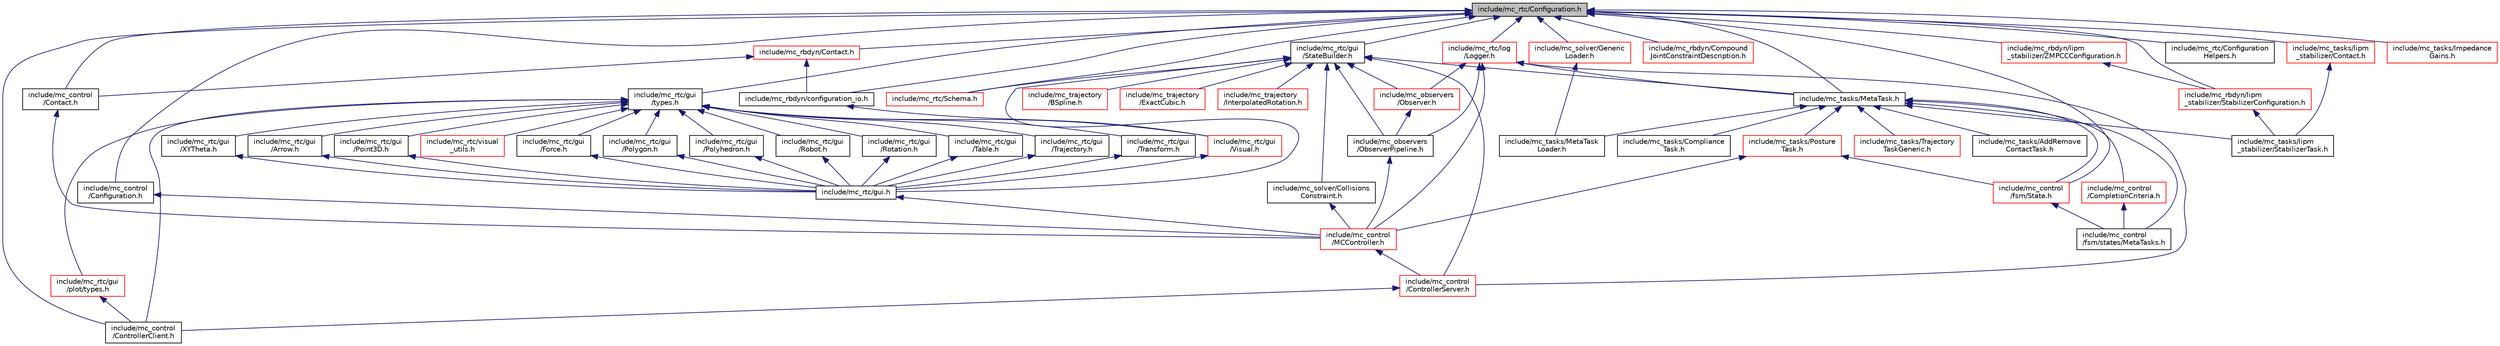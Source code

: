 digraph "include/mc_rtc/Configuration.h"
{
 // INTERACTIVE_SVG=YES
 // LATEX_PDF_SIZE
  edge [fontname="Helvetica",fontsize="10",labelfontname="Helvetica",labelfontsize="10"];
  node [fontname="Helvetica",fontsize="10",shape=record];
  Node1 [label="include/mc_rtc/Configuration.h",height=0.2,width=0.4,color="black", fillcolor="grey75", style="filled", fontcolor="black",tooltip=" "];
  Node1 -> Node2 [dir="back",color="midnightblue",fontsize="10",style="solid",fontname="Helvetica"];
  Node2 [label="include/mc_tasks/MetaTask.h",height=0.2,width=0.4,color="black", fillcolor="white", style="filled",URL="$MetaTask_8h.html",tooltip=" "];
  Node2 -> Node3 [dir="back",color="midnightblue",fontsize="10",style="solid",fontname="Helvetica"];
  Node3 [label="include/mc_control\l/CompletionCriteria.h",height=0.2,width=0.4,color="red", fillcolor="white", style="filled",URL="$CompletionCriteria_8h.html",tooltip=" "];
  Node3 -> Node4 [dir="back",color="midnightblue",fontsize="10",style="solid",fontname="Helvetica"];
  Node4 [label="include/mc_control\l/fsm/states/MetaTasks.h",height=0.2,width=0.4,color="black", fillcolor="white", style="filled",URL="$MetaTasks_8h.html",tooltip=" "];
  Node2 -> Node6 [dir="back",color="midnightblue",fontsize="10",style="solid",fontname="Helvetica"];
  Node6 [label="include/mc_tasks/Posture\lTask.h",height=0.2,width=0.4,color="red", fillcolor="white", style="filled",URL="$PostureTask_8h.html",tooltip=" "];
  Node6 -> Node7 [dir="back",color="midnightblue",fontsize="10",style="solid",fontname="Helvetica"];
  Node7 [label="include/mc_control\l/MCController.h",height=0.2,width=0.4,color="red", fillcolor="white", style="filled",URL="$MCController_8h.html",tooltip=" "];
  Node7 -> Node8 [dir="back",color="midnightblue",fontsize="10",style="solid",fontname="Helvetica"];
  Node8 [label="include/mc_control\l/ControllerServer.h",height=0.2,width=0.4,color="red", fillcolor="white", style="filled",URL="$ControllerServer_8h.html",tooltip=" "];
  Node8 -> Node9 [dir="back",color="midnightblue",fontsize="10",style="solid",fontname="Helvetica"];
  Node9 [label="include/mc_control\l/ControllerClient.h",height=0.2,width=0.4,color="black", fillcolor="white", style="filled",URL="$ControllerClient_8h.html",tooltip=" "];
  Node6 -> Node23 [dir="back",color="midnightblue",fontsize="10",style="solid",fontname="Helvetica"];
  Node23 [label="include/mc_control\l/fsm/State.h",height=0.2,width=0.4,color="red", fillcolor="white", style="filled",URL="$State_8h.html",tooltip=" "];
  Node23 -> Node4 [dir="back",color="midnightblue",fontsize="10",style="solid",fontname="Helvetica"];
  Node2 -> Node23 [dir="back",color="midnightblue",fontsize="10",style="solid",fontname="Helvetica"];
  Node2 -> Node37 [dir="back",color="midnightblue",fontsize="10",style="solid",fontname="Helvetica"];
  Node37 [label="include/mc_tasks/Trajectory\lTaskGeneric.h",height=0.2,width=0.4,color="red", fillcolor="white", style="filled",URL="$TrajectoryTaskGeneric_8h.html",tooltip=" "];
  Node2 -> Node4 [dir="back",color="midnightblue",fontsize="10",style="solid",fontname="Helvetica"];
  Node2 -> Node64 [dir="back",color="midnightblue",fontsize="10",style="solid",fontname="Helvetica"];
  Node64 [label="include/mc_tasks/AddRemove\lContactTask.h",height=0.2,width=0.4,color="black", fillcolor="white", style="filled",URL="$AddRemoveContactTask_8h.html",tooltip=" "];
  Node2 -> Node40 [dir="back",color="midnightblue",fontsize="10",style="solid",fontname="Helvetica"];
  Node40 [label="include/mc_tasks/Compliance\lTask.h",height=0.2,width=0.4,color="black", fillcolor="white", style="filled",URL="$ComplianceTask_8h.html",tooltip=" "];
  Node2 -> Node42 [dir="back",color="midnightblue",fontsize="10",style="solid",fontname="Helvetica"];
  Node42 [label="include/mc_tasks/lipm\l_stabilizer/StabilizerTask.h",height=0.2,width=0.4,color="black", fillcolor="white", style="filled",URL="$StabilizerTask_8h.html",tooltip=" "];
  Node2 -> Node65 [dir="back",color="midnightblue",fontsize="10",style="solid",fontname="Helvetica"];
  Node65 [label="include/mc_tasks/MetaTask\lLoader.h",height=0.2,width=0.4,color="black", fillcolor="white", style="filled",URL="$MetaTaskLoader_8h.html",tooltip=" "];
  Node1 -> Node66 [dir="back",color="midnightblue",fontsize="10",style="solid",fontname="Helvetica"];
  Node66 [label="include/mc_rtc/gui\l/StateBuilder.h",height=0.2,width=0.4,color="black", fillcolor="white", style="filled",URL="$StateBuilder_8h.html",tooltip=" "];
  Node66 -> Node2 [dir="back",color="midnightblue",fontsize="10",style="solid",fontname="Helvetica"];
  Node66 -> Node67 [dir="back",color="midnightblue",fontsize="10",style="solid",fontname="Helvetica"];
  Node67 [label="include/mc_rtc/Schema.h",height=0.2,width=0.4,color="red", fillcolor="white", style="filled",URL="$Schema_8h.html",tooltip=" "];
  Node66 -> Node116 [dir="back",color="midnightblue",fontsize="10",style="solid",fontname="Helvetica"];
  Node116 [label="include/mc_observers\l/Observer.h",height=0.2,width=0.4,color="red", fillcolor="white", style="filled",URL="$Observer_8h.html",tooltip=" "];
  Node116 -> Node117 [dir="back",color="midnightblue",fontsize="10",style="solid",fontname="Helvetica"];
  Node117 [label="include/mc_observers\l/ObserverPipeline.h",height=0.2,width=0.4,color="black", fillcolor="white", style="filled",URL="$ObserverPipeline_8h.html",tooltip=" "];
  Node117 -> Node7 [dir="back",color="midnightblue",fontsize="10",style="solid",fontname="Helvetica"];
  Node66 -> Node117 [dir="back",color="midnightblue",fontsize="10",style="solid",fontname="Helvetica"];
  Node66 -> Node98 [dir="back",color="midnightblue",fontsize="10",style="solid",fontname="Helvetica"];
  Node98 [label="include/mc_rtc/gui.h",height=0.2,width=0.4,color="black", fillcolor="white", style="filled",URL="$gui_8h.html",tooltip=" "];
  Node98 -> Node7 [dir="back",color="midnightblue",fontsize="10",style="solid",fontname="Helvetica"];
  Node66 -> Node77 [dir="back",color="midnightblue",fontsize="10",style="solid",fontname="Helvetica"];
  Node77 [label="include/mc_solver/Collisions\lConstraint.h",height=0.2,width=0.4,color="black", fillcolor="white", style="filled",URL="$CollisionsConstraint_8h.html",tooltip=" "];
  Node77 -> Node7 [dir="back",color="midnightblue",fontsize="10",style="solid",fontname="Helvetica"];
  Node66 -> Node8 [dir="back",color="midnightblue",fontsize="10",style="solid",fontname="Helvetica"];
  Node66 -> Node120 [dir="back",color="midnightblue",fontsize="10",style="solid",fontname="Helvetica"];
  Node120 [label="include/mc_trajectory\l/InterpolatedRotation.h",height=0.2,width=0.4,color="red", fillcolor="white", style="filled",URL="$InterpolatedRotation_8h.html",tooltip=" "];
  Node66 -> Node121 [dir="back",color="midnightblue",fontsize="10",style="solid",fontname="Helvetica"];
  Node121 [label="include/mc_trajectory\l/BSpline.h",height=0.2,width=0.4,color="red", fillcolor="white", style="filled",URL="$BSpline_8h.html",tooltip=" "];
  Node66 -> Node122 [dir="back",color="midnightblue",fontsize="10",style="solid",fontname="Helvetica"];
  Node122 [label="include/mc_trajectory\l/ExactCubic.h",height=0.2,width=0.4,color="red", fillcolor="white", style="filled",URL="$ExactCubic_8h.html",tooltip=" "];
  Node1 -> Node123 [dir="back",color="midnightblue",fontsize="10",style="solid",fontname="Helvetica"];
  Node123 [label="include/mc_rtc/gui\l/types.h",height=0.2,width=0.4,color="black", fillcolor="white", style="filled",URL="$types_8h.html",tooltip=" "];
  Node123 -> Node124 [dir="back",color="midnightblue",fontsize="10",style="solid",fontname="Helvetica"];
  Node124 [label="include/mc_rtc/gui\l/plot/types.h",height=0.2,width=0.4,color="red", fillcolor="white", style="filled",URL="$plot_2types_8h.html",tooltip=" "];
  Node124 -> Node9 [dir="back",color="midnightblue",fontsize="10",style="solid",fontname="Helvetica"];
  Node123 -> Node131 [dir="back",color="midnightblue",fontsize="10",style="solid",fontname="Helvetica"];
  Node131 [label="include/mc_rtc/gui\l/Arrow.h",height=0.2,width=0.4,color="black", fillcolor="white", style="filled",URL="$Arrow_8h.html",tooltip=" "];
  Node131 -> Node98 [dir="back",color="midnightblue",fontsize="10",style="solid",fontname="Helvetica"];
  Node123 -> Node108 [dir="back",color="midnightblue",fontsize="10",style="solid",fontname="Helvetica"];
  Node108 [label="include/mc_rtc/gui\l/Visual.h",height=0.2,width=0.4,color="red", fillcolor="white", style="filled",URL="$Visual_8h.html",tooltip=" "];
  Node108 -> Node98 [dir="back",color="midnightblue",fontsize="10",style="solid",fontname="Helvetica"];
  Node123 -> Node132 [dir="back",color="midnightblue",fontsize="10",style="solid",fontname="Helvetica"];
  Node132 [label="include/mc_rtc/visual\l_utils.h",height=0.2,width=0.4,color="red", fillcolor="white", style="filled",URL="$visual__utils_8h.html",tooltip=" "];
  Node123 -> Node133 [dir="back",color="midnightblue",fontsize="10",style="solid",fontname="Helvetica"];
  Node133 [label="include/mc_rtc/gui\l/Force.h",height=0.2,width=0.4,color="black", fillcolor="white", style="filled",URL="$Force_8h.html",tooltip=" "];
  Node133 -> Node98 [dir="back",color="midnightblue",fontsize="10",style="solid",fontname="Helvetica"];
  Node123 -> Node134 [dir="back",color="midnightblue",fontsize="10",style="solid",fontname="Helvetica"];
  Node134 [label="include/mc_rtc/gui\l/Point3D.h",height=0.2,width=0.4,color="black", fillcolor="white", style="filled",URL="$Point3D_8h.html",tooltip=" "];
  Node134 -> Node98 [dir="back",color="midnightblue",fontsize="10",style="solid",fontname="Helvetica"];
  Node123 -> Node135 [dir="back",color="midnightblue",fontsize="10",style="solid",fontname="Helvetica"];
  Node135 [label="include/mc_rtc/gui\l/Polygon.h",height=0.2,width=0.4,color="black", fillcolor="white", style="filled",URL="$Polygon_8h.html",tooltip=" "];
  Node135 -> Node98 [dir="back",color="midnightblue",fontsize="10",style="solid",fontname="Helvetica"];
  Node123 -> Node136 [dir="back",color="midnightblue",fontsize="10",style="solid",fontname="Helvetica"];
  Node136 [label="include/mc_rtc/gui\l/Polyhedron.h",height=0.2,width=0.4,color="black", fillcolor="white", style="filled",URL="$Polyhedron_8h.html",tooltip=" "];
  Node136 -> Node98 [dir="back",color="midnightblue",fontsize="10",style="solid",fontname="Helvetica"];
  Node123 -> Node97 [dir="back",color="midnightblue",fontsize="10",style="solid",fontname="Helvetica"];
  Node97 [label="include/mc_rtc/gui\l/Robot.h",height=0.2,width=0.4,color="black", fillcolor="white", style="filled",URL="$mc__rtc_2gui_2Robot_8h.html",tooltip=" "];
  Node97 -> Node98 [dir="back",color="midnightblue",fontsize="10",style="solid",fontname="Helvetica"];
  Node123 -> Node137 [dir="back",color="midnightblue",fontsize="10",style="solid",fontname="Helvetica"];
  Node137 [label="include/mc_rtc/gui\l/Rotation.h",height=0.2,width=0.4,color="black", fillcolor="white", style="filled",URL="$Rotation_8h.html",tooltip=" "];
  Node137 -> Node98 [dir="back",color="midnightblue",fontsize="10",style="solid",fontname="Helvetica"];
  Node123 -> Node138 [dir="back",color="midnightblue",fontsize="10",style="solid",fontname="Helvetica"];
  Node138 [label="include/mc_rtc/gui\l/Table.h",height=0.2,width=0.4,color="black", fillcolor="white", style="filled",URL="$Table_8h.html",tooltip=" "];
  Node138 -> Node98 [dir="back",color="midnightblue",fontsize="10",style="solid",fontname="Helvetica"];
  Node123 -> Node139 [dir="back",color="midnightblue",fontsize="10",style="solid",fontname="Helvetica"];
  Node139 [label="include/mc_rtc/gui\l/Trajectory.h",height=0.2,width=0.4,color="black", fillcolor="white", style="filled",URL="$Trajectory_8h.html",tooltip=" "];
  Node139 -> Node98 [dir="back",color="midnightblue",fontsize="10",style="solid",fontname="Helvetica"];
  Node123 -> Node140 [dir="back",color="midnightblue",fontsize="10",style="solid",fontname="Helvetica"];
  Node140 [label="include/mc_rtc/gui\l/Transform.h",height=0.2,width=0.4,color="black", fillcolor="white", style="filled",URL="$Transform_8h.html",tooltip=" "];
  Node140 -> Node98 [dir="back",color="midnightblue",fontsize="10",style="solid",fontname="Helvetica"];
  Node123 -> Node141 [dir="back",color="midnightblue",fontsize="10",style="solid",fontname="Helvetica"];
  Node141 [label="include/mc_rtc/gui\l/XYTheta.h",height=0.2,width=0.4,color="black", fillcolor="white", style="filled",URL="$XYTheta_8h.html",tooltip=" "];
  Node141 -> Node98 [dir="back",color="midnightblue",fontsize="10",style="solid",fontname="Helvetica"];
  Node123 -> Node9 [dir="back",color="midnightblue",fontsize="10",style="solid",fontname="Helvetica"];
  Node1 -> Node142 [dir="back",color="midnightblue",fontsize="10",style="solid",fontname="Helvetica"];
  Node142 [label="include/mc_rtc/log\l/Logger.h",height=0.2,width=0.4,color="red", fillcolor="white", style="filled",URL="$Logger_8h.html",tooltip=" "];
  Node142 -> Node2 [dir="back",color="midnightblue",fontsize="10",style="solid",fontname="Helvetica"];
  Node142 -> Node116 [dir="back",color="midnightblue",fontsize="10",style="solid",fontname="Helvetica"];
  Node142 -> Node117 [dir="back",color="midnightblue",fontsize="10",style="solid",fontname="Helvetica"];
  Node142 -> Node7 [dir="back",color="midnightblue",fontsize="10",style="solid",fontname="Helvetica"];
  Node142 -> Node8 [dir="back",color="midnightblue",fontsize="10",style="solid",fontname="Helvetica"];
  Node1 -> Node145 [dir="back",color="midnightblue",fontsize="10",style="solid",fontname="Helvetica"];
  Node145 [label="include/mc_rbdyn/Contact.h",height=0.2,width=0.4,color="red", fillcolor="white", style="filled",URL="$mc__rbdyn_2Contact_8h.html",tooltip=" "];
  Node145 -> Node146 [dir="back",color="midnightblue",fontsize="10",style="solid",fontname="Helvetica"];
  Node146 [label="include/mc_control\l/Contact.h",height=0.2,width=0.4,color="black", fillcolor="white", style="filled",URL="$mc__control_2Contact_8h.html",tooltip=" "];
  Node146 -> Node7 [dir="back",color="midnightblue",fontsize="10",style="solid",fontname="Helvetica"];
  Node145 -> Node107 [dir="back",color="midnightblue",fontsize="10",style="solid",fontname="Helvetica"];
  Node107 [label="include/mc_rbdyn/configuration_io.h",height=0.2,width=0.4,color="black", fillcolor="white", style="filled",URL="$configuration__io_8h.html",tooltip=" "];
  Node107 -> Node108 [dir="back",color="midnightblue",fontsize="10",style="solid",fontname="Helvetica"];
  Node1 -> Node147 [dir="back",color="midnightblue",fontsize="10",style="solid",fontname="Helvetica"];
  Node147 [label="include/mc_rbdyn/Compound\lJointConstraintDescription.h",height=0.2,width=0.4,color="red", fillcolor="white", style="filled",URL="$CompoundJointConstraintDescription_8h.html",tooltip=" "];
  Node1 -> Node67 [dir="back",color="midnightblue",fontsize="10",style="solid",fontname="Helvetica"];
  Node1 -> Node149 [dir="back",color="midnightblue",fontsize="10",style="solid",fontname="Helvetica"];
  Node149 [label="include/mc_rbdyn/lipm\l_stabilizer/ZMPCCConfiguration.h",height=0.2,width=0.4,color="red", fillcolor="white", style="filled",URL="$ZMPCCConfiguration_8h.html",tooltip=" "];
  Node149 -> Node150 [dir="back",color="midnightblue",fontsize="10",style="solid",fontname="Helvetica"];
  Node150 [label="include/mc_rbdyn/lipm\l_stabilizer/StabilizerConfiguration.h",height=0.2,width=0.4,color="red", fillcolor="white", style="filled",URL="$StabilizerConfiguration_8h.html",tooltip=" "];
  Node150 -> Node42 [dir="back",color="midnightblue",fontsize="10",style="solid",fontname="Helvetica"];
  Node1 -> Node150 [dir="back",color="midnightblue",fontsize="10",style="solid",fontname="Helvetica"];
  Node1 -> Node152 [dir="back",color="midnightblue",fontsize="10",style="solid",fontname="Helvetica"];
  Node152 [label="include/mc_control\l/Configuration.h",height=0.2,width=0.4,color="black", fillcolor="white", style="filled",URL="$mc__control_2Configuration_8h.html",tooltip=" "];
  Node152 -> Node7 [dir="back",color="midnightblue",fontsize="10",style="solid",fontname="Helvetica"];
  Node1 -> Node146 [dir="back",color="midnightblue",fontsize="10",style="solid",fontname="Helvetica"];
  Node1 -> Node107 [dir="back",color="midnightblue",fontsize="10",style="solid",fontname="Helvetica"];
  Node1 -> Node9 [dir="back",color="midnightblue",fontsize="10",style="solid",fontname="Helvetica"];
  Node1 -> Node23 [dir="back",color="midnightblue",fontsize="10",style="solid",fontname="Helvetica"];
  Node1 -> Node99 [dir="back",color="midnightblue",fontsize="10",style="solid",fontname="Helvetica"];
  Node99 [label="include/mc_tasks/lipm\l_stabilizer/Contact.h",height=0.2,width=0.4,color="red", fillcolor="white", style="filled",URL="$mc__tasks_2lipm__stabilizer_2Contact_8h.html",tooltip=" "];
  Node99 -> Node42 [dir="back",color="midnightblue",fontsize="10",style="solid",fontname="Helvetica"];
  Node1 -> Node153 [dir="back",color="midnightblue",fontsize="10",style="solid",fontname="Helvetica"];
  Node153 [label="include/mc_rtc/Configuration\lHelpers.h",height=0.2,width=0.4,color="black", fillcolor="white", style="filled",URL="$ConfigurationHelpers_8h.html",tooltip=" "];
  Node1 -> Node88 [dir="back",color="midnightblue",fontsize="10",style="solid",fontname="Helvetica"];
  Node88 [label="include/mc_solver/Generic\lLoader.h",height=0.2,width=0.4,color="red", fillcolor="white", style="filled",URL="$GenericLoader_8h.html",tooltip=" "];
  Node88 -> Node65 [dir="back",color="midnightblue",fontsize="10",style="solid",fontname="Helvetica"];
  Node1 -> Node154 [dir="back",color="midnightblue",fontsize="10",style="solid",fontname="Helvetica"];
  Node154 [label="include/mc_tasks/Impedance\lGains.h",height=0.2,width=0.4,color="red", fillcolor="white", style="filled",URL="$ImpedanceGains_8h.html",tooltip=" "];
}
